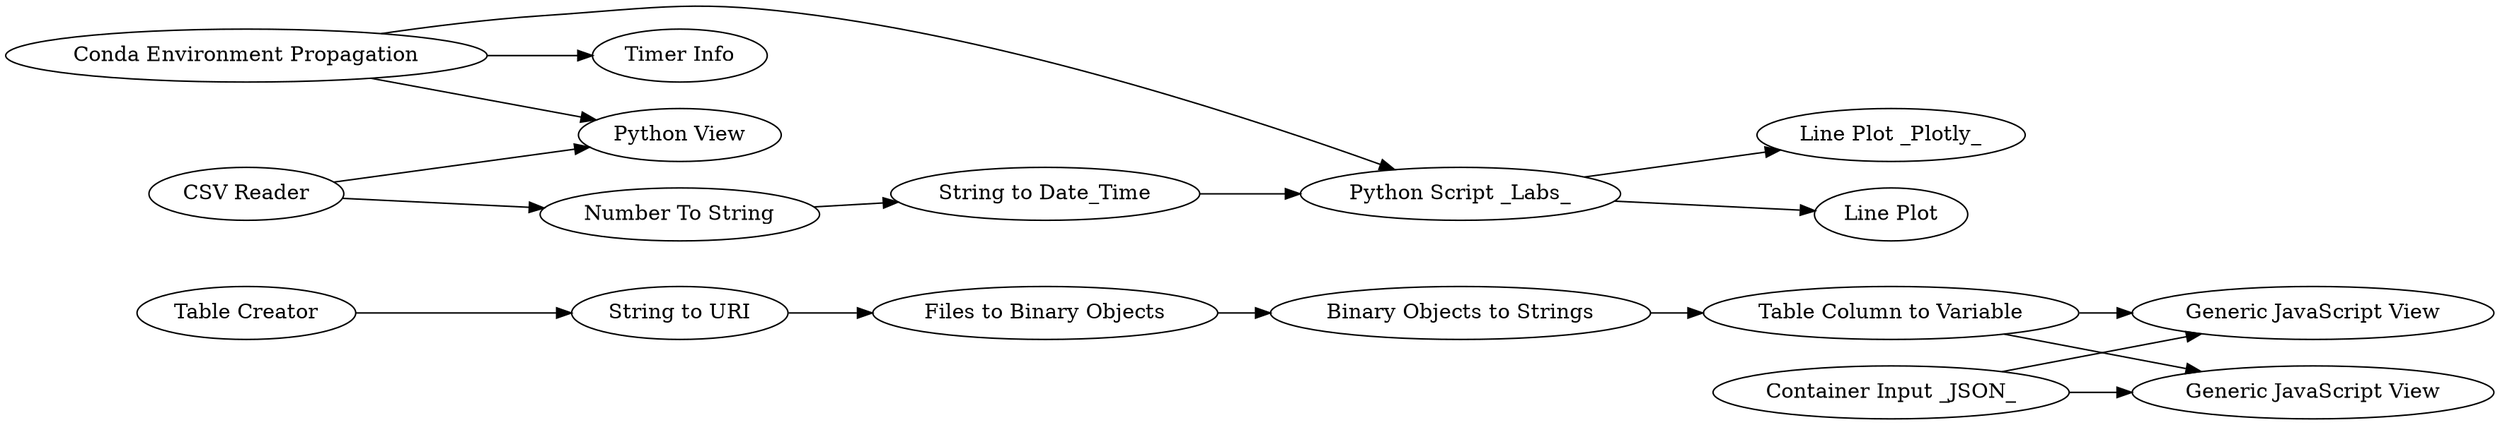 digraph {
	17398 -> 17413
	17399 -> 24
	17413 -> 22
	38 -> 33
	132 -> 22
	8 -> 38
	32 -> 4
	38 -> 146
	132 -> 134
	17413 -> 134
	8 -> 4
	35 -> 34
	32 -> 35
	17396 -> 17398
	24 -> 17396
	8 -> 31
	34 -> 38
	24 [label="String to URI"]
	17396 [label="Files to Binary Objects"]
	35 [label="Number To String"]
	34 [label="String to Date_Time"]
	22 [label="Generic JavaScript View"]
	31 [label="Timer Info"]
	134 [label="Generic JavaScript View"]
	17398 [label="Binary Objects to Strings"]
	4 [label="Python View"]
	17413 [label="Table Column to Variable"]
	8 [label="Conda Environment Propagation"]
	17399 [label="Table Creator"]
	33 [label="Line Plot _Plotly_"]
	32 [label="CSV Reader"]
	146 [label="Line Plot"]
	38 [label="Python Script _Labs_"]
	132 [label="Container Input _JSON_"]
	rankdir=LR
}
